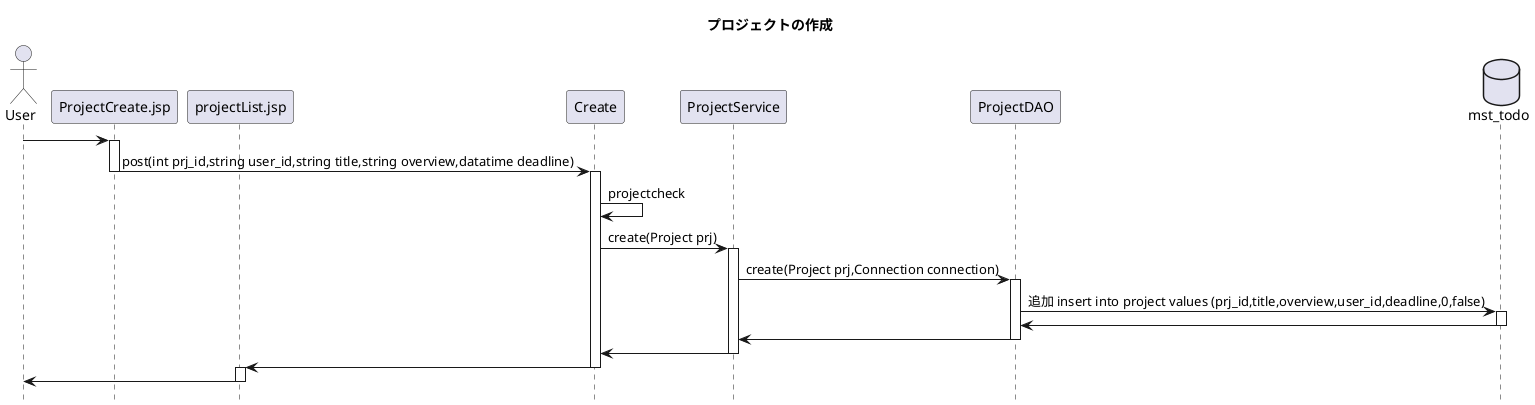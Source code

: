 @startuml

title プロジェクトの作成

'シーケンスの縦線の下部にシーケンスボックスを出すかどうか(hideで出さない)指定する.'
hide footbox

'アクター'
actor User as user

participant ProjectCreate.jsp as view1
participant projectList.jsp as view2
participant Create as create1
participant ProjectService as service
participant ProjectDAO as dao
database  mst_todo as projects

'遷移'
user -> view1
activate view1
view1 -> create1 :post(int prj_id,string user_id,string title,string overview,datatime deadline)
deactivate view1

activate create1
create1 -> create1 :projectcheck
create1 -> service :create(Project prj)

activate service
service -> dao :create(Project prj,Connection connection)

activate dao
dao -> projects :追加 insert into project values (prj_id,title,overview,user_id,deadline,0,false)

activate projects
projects -> dao :
deactivate projects

dao -> service :
deactivate dao

service -> create1 :
deactivate service

create1 ->  view2 :
deactivate create1

activate view2
view2 -> user
deactivate view2

@enduml